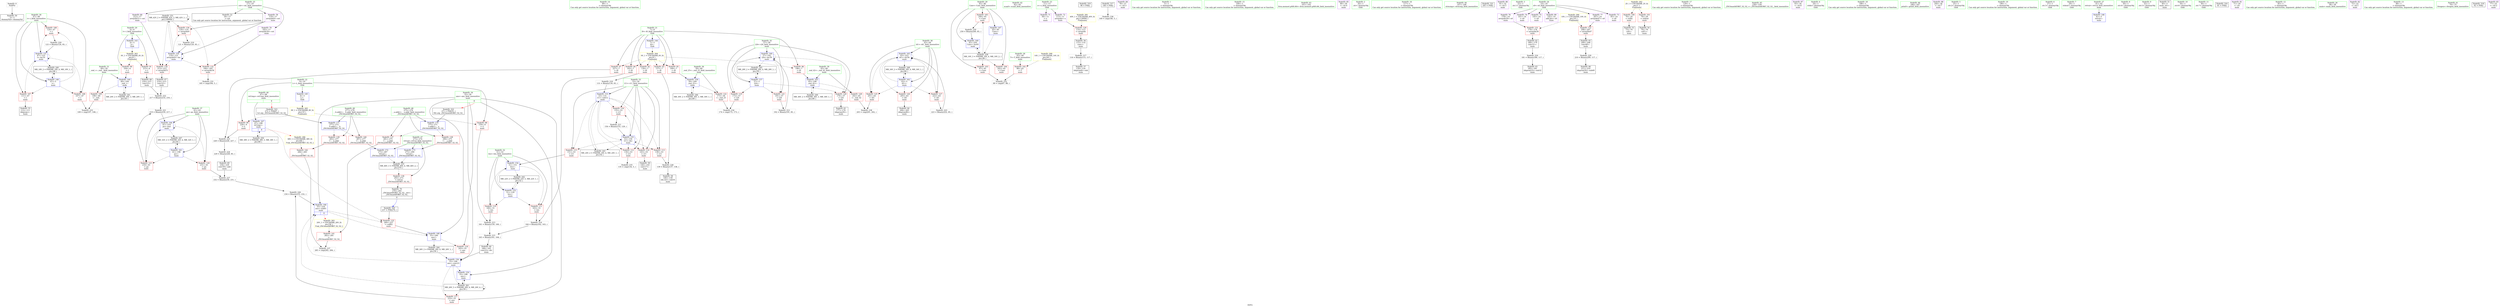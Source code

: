 digraph "SVFG" {
	label="SVFG";

	Node0x5626d1131f70 [shape=record,color=grey,label="{NodeID: 0\nNullPtr}"];
	Node0x5626d1131f70 -> Node0x5626d11541e0[style=solid];
	Node0x5626d1170e10 [shape=record,color=yellow,style=double,label="{NodeID: 263\n4V_1 = ENCHI(MR_4V_0)\npts\{6 \}\nFun[main]}"];
	Node0x5626d1170e10 -> Node0x5626d11562c0[style=dashed];
	Node0x5626d1170e10 -> Node0x5626d1156390[style=dashed];
	Node0x5626d11530f0 [shape=record,color=red,label="{NodeID: 97\n227\<--7\n\<--l0\nmain\n}"];
	Node0x5626d11530f0 -> Node0x5626d115fdf0[style=solid];
	Node0x5626d1141200 [shape=record,color=green,label="{NodeID: 14\n99\<--1\n\<--dummyObj\nCan only get source location for instruction, argument, global var or function.}"];
	Node0x5626d1153c50 [shape=record,color=red,label="{NodeID: 111\n163\<--51\n\<--len\nmain\n}"];
	Node0x5626d1153c50 -> Node0x5626d115ed70[style=solid];
	Node0x5626d1151ec0 [shape=record,color=green,label="{NodeID: 28\n43\<--44\nT\<--T_field_insensitive\nmain\n}"];
	Node0x5626d1151ec0 -> Node0x5626d1153500[style=solid];
	Node0x5626d1158f50 [shape=record,color=red,label="{NodeID: 125\n201\<--63\n\<--i41\nmain\n}"];
	Node0x5626d1158f50 -> Node0x5626d1161170[style=solid];
	Node0x5626d1152a50 [shape=record,color=green,label="{NodeID: 42\n82\<--83\nscanf\<--scanf_field_insensitive\n}"];
	Node0x5626d115f970 [shape=record,color=grey,label="{NodeID: 222\n217 = Binary(214, 216, )\n}"];
	Node0x5626d115f970 -> Node0x5626d115f7f0[style=solid];
	Node0x5626d1159ab0 [shape=record,color=red,label="{NodeID: 139\n283\<--277\n\<--__b.addr\n_ZSt3maxIdERKT_S2_S2_\n}"];
	Node0x5626d1159ab0 -> Node0x5626d1159d20[style=solid];
	Node0x5626d1154720 [shape=record,color=black,label="{NodeID: 56\n115\<--114\nconv\<--\nmain\n}"];
	Node0x5626d1154720 -> Node0x5626d115f1f0[style=solid];
	Node0x5626d1180d20 [shape=record,color=black,label="{NodeID: 319\n96 = PHI()\n}"];
	Node0x5626d1160e70 [shape=record,color=grey,label="{NodeID: 236\n149 = cmp(146, 5, )\n}"];
	Node0x5626d115a6a0 [shape=record,color=blue,label="{NodeID: 153\n53\<--131\ni11\<--sub12\nmain\n}"];
	Node0x5626d115a6a0 -> Node0x5626d1153d20[style=dashed];
	Node0x5626d115a6a0 -> Node0x5626d1153df0[style=dashed];
	Node0x5626d115a6a0 -> Node0x5626d1153ec0[style=dashed];
	Node0x5626d115a6a0 -> Node0x5626d1153f90[style=dashed];
	Node0x5626d115a6a0 -> Node0x5626d1158800[style=dashed];
	Node0x5626d115a6a0 -> Node0x5626d115a840[style=dashed];
	Node0x5626d115a6a0 -> Node0x5626d1169ff0[style=dashed];
	Node0x5626d1155280 [shape=record,color=black,label="{NodeID: 70\n270\<--293\n_ZSt3maxIdERKT_S2_S2__ret\<--\n_ZSt3maxIdERKT_S2_S2_\n|{<s0>8}}"];
	Node0x5626d1155280:s0 -> Node0x5626d1180df0[style=solid,color=blue];
	Node0x5626d116c2f0 [shape=record,color=black,label="{NodeID: 250\nMR_38V_2 = PHI(MR_38V_3, MR_38V_1, )\npts\{68 \}\n}"];
	Node0x5626d116c2f0 -> Node0x5626d115b200[style=dashed];
	Node0x5626d115b200 [shape=record,color=blue,label="{NodeID: 167\n67\<--188\nref.tmp\<--\nmain\n|{|<s2>8}}"];
	Node0x5626d115b200 -> Node0x5626d1159770[style=dashed];
	Node0x5626d115b200 -> Node0x5626d116c2f0[style=dashed];
	Node0x5626d115b200:s2 -> Node0x5626d1172260[style=dashed,color=red];
	Node0x5626d1155de0 [shape=record,color=purple,label="{NodeID: 84\n78\<--27\n\<--.str.3\nmain\n}"];
	Node0x5626d1132230 [shape=record,color=green,label="{NodeID: 1\n5\<--1\n\<--dummyObj\nCan only get source location for instruction, argument, global var or function.}"];
	Node0x5626d1170ef0 [shape=record,color=yellow,style=double,label="{NodeID: 264\n6V_1 = ENCHI(MR_6V_0)\npts\{8 \}\nFun[main]}"];
	Node0x5626d1170ef0 -> Node0x5626d1156460[style=dashed];
	Node0x5626d1170ef0 -> Node0x5626d1156530[style=dashed];
	Node0x5626d1170ef0 -> Node0x5626d1156600[style=dashed];
	Node0x5626d1170ef0 -> Node0x5626d11566d0[style=dashed];
	Node0x5626d1170ef0 -> Node0x5626d1153020[style=dashed];
	Node0x5626d1170ef0 -> Node0x5626d11530f0[style=dashed];
	Node0x5626d11531c0 [shape=record,color=red,label="{NodeID: 98\n159\<--9\n\<--L\nmain\n}"];
	Node0x5626d11531c0 -> Node0x5626d115ebf0[style=solid];
	Node0x5626d1141300 [shape=record,color=green,label="{NodeID: 15\n100\<--1\n\<--dummyObj\nCan only get source location for instruction, argument, global var or function.}"];
	Node0x5626d1153d20 [shape=record,color=red,label="{NodeID: 112\n134\<--53\n\<--i11\nmain\n}"];
	Node0x5626d1153d20 -> Node0x5626d1160cf0[style=solid];
	Node0x5626d1151f90 [shape=record,color=green,label="{NodeID: 29\n45\<--46\nCase\<--Case_field_insensitive\nmain\n}"];
	Node0x5626d1151f90 -> Node0x5626d11535d0[style=solid];
	Node0x5626d1151f90 -> Node0x5626d11536a0[style=solid];
	Node0x5626d1151f90 -> Node0x5626d1153770[style=solid];
	Node0x5626d1151f90 -> Node0x5626d115a1c0[style=solid];
	Node0x5626d1151f90 -> Node0x5626d115b3a0[style=solid];
	Node0x5626d1159020 [shape=record,color=red,label="{NodeID: 126\n205\<--63\n\<--i41\nmain\n}"];
	Node0x5626d1159020 -> Node0x5626d1154da0[style=solid];
	Node0x5626d1152b50 [shape=record,color=green,label="{NodeID: 43\n101\<--102\nllvm.memset.p0i8.i64\<--llvm.memset.p0i8.i64_field_insensitive\n}"];
	Node0x5626d115faf0 [shape=record,color=grey,label="{NodeID: 223\n223 = Binary(222, 85, )\n}"];
	Node0x5626d115faf0 -> Node0x5626d115b060[style=solid];
	Node0x5626d1159b80 [shape=record,color=red,label="{NodeID: 140\n287\<--277\n\<--__b.addr\n_ZSt3maxIdERKT_S2_S2_\n}"];
	Node0x5626d1159b80 -> Node0x5626d115b610[style=solid];
	Node0x5626d11547f0 [shape=record,color=black,label="{NodeID: 57\n118\<--116\nidxprom8\<--sub\nmain\n}"];
	Node0x5626d1180df0 [shape=record,color=black,label="{NodeID: 320\n237 = PHI(270, )\n}"];
	Node0x5626d1180df0 -> Node0x5626d1159770[style=solid];
	Node0x5626d1160ff0 [shape=record,color=grey,label="{NodeID: 237\n285 = cmp(282, 284, )\n}"];
	Node0x5626d115a770 [shape=record,color=blue,label="{NodeID: 154\n51\<--151\nlen\<--\nmain\n}"];
	Node0x5626d115a770 -> Node0x5626d1153b80[style=dashed];
	Node0x5626d115a770 -> Node0x5626d1153c50[style=dashed];
	Node0x5626d115a770 -> Node0x5626d1169af0[style=dashed];
	Node0x5626d1155350 [shape=record,color=purple,label="{NodeID: 71\n94\<--11\n\<--s\nmain\n}"];
	Node0x5626d116c7f0 [shape=record,color=black,label="{NodeID: 251\nMR_42V_2 = PHI(MR_42V_3, MR_42V_1, )\npts\{190000 \}\n}"];
	Node0x5626d116c7f0 -> Node0x5626d1159360[style=dashed];
	Node0x5626d116c7f0 -> Node0x5626d1159500[style=dashed];
	Node0x5626d116c7f0 -> Node0x5626d11596a0[style=dashed];
	Node0x5626d116c7f0 -> Node0x5626d115a430[style=dashed];
	Node0x5626d116c7f0 -> Node0x5626d116c7f0[style=dashed];
	Node0x5626d115b2d0 [shape=record,color=blue,label="{NodeID: 168\n55\<--240\nans\<--\nmain\n}"];
	Node0x5626d115b2d0 -> Node0x5626d11589a0[style=dashed];
	Node0x5626d115b2d0 -> Node0x5626d116a4f0[style=dashed];
	Node0x5626d1155eb0 [shape=record,color=purple,label="{NodeID: 85\n80\<--30\n\<--.str.4\nmain\n}"];
	Node0x5626d11326b0 [shape=record,color=green,label="{NodeID: 2\n20\<--1\n.str\<--dummyObj\nGlob }"];
	Node0x5626d1170fd0 [shape=record,color=yellow,style=double,label="{NodeID: 265\n8V_1 = ENCHI(MR_8V_0)\npts\{10 \}\nFun[main]}"];
	Node0x5626d1170fd0 -> Node0x5626d11531c0[style=dashed];
	Node0x5626d1170fd0 -> Node0x5626d1153290[style=dashed];
	Node0x5626d1153290 [shape=record,color=red,label="{NodeID: 99\n226\<--9\n\<--L\nmain\n}"];
	Node0x5626d1153290 -> Node0x5626d115fdf0[style=solid];
	Node0x5626d1141400 [shape=record,color=green,label="{NodeID: 16\n117\<--1\n\<--dummyObj\nCan only get source location for instruction, argument, global var or function.}"];
	Node0x5626d1153df0 [shape=record,color=red,label="{NodeID: 113\n138\<--53\n\<--i11\nmain\n}"];
	Node0x5626d1153df0 -> Node0x5626d1160270[style=solid];
	Node0x5626d1152060 [shape=record,color=green,label="{NodeID: 30\n47\<--48\ni\<--i_field_insensitive\nmain\n}"];
	Node0x5626d1152060 -> Node0x5626d1153840[style=solid];
	Node0x5626d1152060 -> Node0x5626d1153910[style=solid];
	Node0x5626d1152060 -> Node0x5626d11539e0[style=solid];
	Node0x5626d1152060 -> Node0x5626d115a290[style=solid];
	Node0x5626d1152060 -> Node0x5626d115a500[style=solid];
	Node0x5626d11590f0 [shape=record,color=red,label="{NodeID: 127\n222\<--63\n\<--i41\nmain\n}"];
	Node0x5626d11590f0 -> Node0x5626d115faf0[style=solid];
	Node0x5626d1152c50 [shape=record,color=green,label="{NodeID: 44\n147\<--148\nstrncmp\<--strncmp_field_insensitive\n}"];
	Node0x5626d115fc70 [shape=record,color=grey,label="{NodeID: 224\n229 = Binary(228, 85, )\n}"];
	Node0x5626d115fc70 -> Node0x5626d11551b0[style=solid];
	Node0x5626d1159c50 [shape=record,color=red,label="{NodeID: 141\n282\<--281\n\<--\n_ZSt3maxIdERKT_S2_S2_\n}"];
	Node0x5626d1159c50 -> Node0x5626d1160ff0[style=solid];
	Node0x5626d11548c0 [shape=record,color=black,label="{NodeID: 58\n140\<--139\nidx.ext\<--sub16\nmain\n}"];
	Node0x5626d1180fe0 [shape=record,color=black,label="{NodeID: 321\n245 = PHI()\n}"];
	Node0x5626d1161170 [shape=record,color=grey,label="{NodeID: 238\n203 = cmp(201, 202, )\n}"];
	Node0x5626d115a840 [shape=record,color=blue,label="{NodeID: 155\n53\<--156\ni11\<--dec\nmain\n}"];
	Node0x5626d115a840 -> Node0x5626d1153d20[style=dashed];
	Node0x5626d115a840 -> Node0x5626d1153df0[style=dashed];
	Node0x5626d115a840 -> Node0x5626d1153ec0[style=dashed];
	Node0x5626d115a840 -> Node0x5626d1153f90[style=dashed];
	Node0x5626d115a840 -> Node0x5626d1158800[style=dashed];
	Node0x5626d115a840 -> Node0x5626d115a840[style=dashed];
	Node0x5626d115a840 -> Node0x5626d1169ff0[style=dashed];
	Node0x5626d1155420 [shape=record,color=purple,label="{NodeID: 72\n113\<--11\narrayidx\<--s\nmain\n}"];
	Node0x5626d1155420 -> Node0x5626d1159290[style=solid];
	Node0x5626d115b3a0 [shape=record,color=blue,label="{NodeID: 169\n45\<--250\nCase\<--inc65\nmain\n}"];
	Node0x5626d115b3a0 -> Node0x5626d1168bf0[style=dashed];
	Node0x5626d1155f80 [shape=record,color=purple,label="{NodeID: 86\n91\<--32\n\<--.str.5\nmain\n}"];
	Node0x5626d1132740 [shape=record,color=green,label="{NodeID: 3\n22\<--1\n.str.1\<--dummyObj\nGlob }"];
	Node0x5626d11710b0 [shape=record,color=yellow,style=double,label="{NodeID: 266\n10V_1 = ENCHI(MR_10V_0)\npts\{16 \}\nFun[main]}"];
	Node0x5626d11710b0 -> Node0x5626d1159430[style=dashed];
	Node0x5626d11710b0 -> Node0x5626d11595d0[style=dashed];
	Node0x5626d1153360 [shape=record,color=red,label="{NodeID: 100\n70\<--24\n\<--stdin\nmain\n}"];
	Node0x5626d1153360 -> Node0x5626d11544b0[style=solid];
	Node0x5626d1151540 [shape=record,color=green,label="{NodeID: 17\n129\<--1\n\<--dummyObj\nCan only get source location for instruction, argument, global var or function.}"];
	Node0x5626d1153ec0 [shape=record,color=red,label="{NodeID: 114\n143\<--53\n\<--i11\nmain\n}"];
	Node0x5626d1153ec0 -> Node0x5626d1154990[style=solid];
	Node0x5626d1152130 [shape=record,color=green,label="{NodeID: 31\n49\<--50\n_end_\<--_end__field_insensitive\nmain\n}"];
	Node0x5626d1152130 -> Node0x5626d1153ab0[style=solid];
	Node0x5626d1152130 -> Node0x5626d115a360[style=solid];
	Node0x5626d1157650 [shape=record,color=grey,label="{NodeID: 211\n156 = Binary(155, 129, )\n}"];
	Node0x5626d1157650 -> Node0x5626d115a840[style=solid];
	Node0x5626d11591c0 [shape=record,color=red,label="{NodeID: 128\n202\<--65\n\<--_end_42\nmain\n}"];
	Node0x5626d11591c0 -> Node0x5626d1161170[style=solid];
	Node0x5626d1152d50 [shape=record,color=green,label="{NodeID: 45\n238\<--239\n_ZSt3maxIdERKT_S2_S2_\<--_ZSt3maxIdERKT_S2_S2__field_insensitive\n}"];
	Node0x5626d115fdf0 [shape=record,color=grey,label="{NodeID: 225\n228 = Binary(226, 227, )\n}"];
	Node0x5626d115fdf0 -> Node0x5626d115fc70[style=solid];
	Node0x5626d1159d20 [shape=record,color=red,label="{NodeID: 142\n284\<--283\n\<--\n_ZSt3maxIdERKT_S2_S2_\n}"];
	Node0x5626d1159d20 -> Node0x5626d1160ff0[style=solid];
	Node0x5626d1154990 [shape=record,color=black,label="{NodeID: 59\n144\<--143\nconv17\<--\nmain\n}"];
	Node0x5626d11810b0 [shape=record,color=black,label="{NodeID: 322\n271 = PHI(55, )\n0th arg _ZSt3maxIdERKT_S2_S2_ }"];
	Node0x5626d11810b0 -> Node0x5626d115b470[style=solid];
	Node0x5626d1168bf0 [shape=record,color=black,label="{NodeID: 239\nMR_16V_3 = PHI(MR_16V_4, MR_16V_2, )\npts\{46 \}\n}"];
	Node0x5626d1168bf0 -> Node0x5626d11535d0[style=dashed];
	Node0x5626d1168bf0 -> Node0x5626d11536a0[style=dashed];
	Node0x5626d1168bf0 -> Node0x5626d1153770[style=dashed];
	Node0x5626d1168bf0 -> Node0x5626d115b3a0[style=dashed];
	Node0x5626d115a910 [shape=record,color=blue,label="{NodeID: 156\n55\<--166\nans\<--conv23\nmain\n}"];
	Node0x5626d115a910 -> Node0x5626d11588d0[style=dashed];
	Node0x5626d115a910 -> Node0x5626d115ab80[style=dashed];
	Node0x5626d115a910 -> Node0x5626d115b130[style=dashed];
	Node0x5626d115a910 -> Node0x5626d116fdf0[style=dashed];
	Node0x5626d11554f0 [shape=record,color=purple,label="{NodeID: 73\n95\<--14\n\<--s0\nmain\n}"];
	Node0x5626d115b470 [shape=record,color=blue,label="{NodeID: 170\n275\<--271\n__a.addr\<--__a\n_ZSt3maxIdERKT_S2_S2_\n}"];
	Node0x5626d115b470 -> Node0x5626d1159910[style=dashed];
	Node0x5626d115b470 -> Node0x5626d11599e0[style=dashed];
	Node0x5626d1156050 [shape=record,color=purple,label="{NodeID: 87\n93\<--34\n\<--.str.6\nmain\n}"];
	Node0x5626d11327d0 [shape=record,color=green,label="{NodeID: 4\n24\<--1\nstdin\<--dummyObj\nGlob }"];
	Node0x5626d1153430 [shape=record,color=red,label="{NodeID: 101\n76\<--29\n\<--stdout\nmain\n}"];
	Node0x5626d1153430 -> Node0x5626d1154580[style=solid];
	Node0x5626d11515d0 [shape=record,color=green,label="{NodeID: 18\n188\<--1\n\<--dummyObj\nCan only get source location for instruction, argument, global var or function.}"];
	Node0x5626d1171dd0 [shape=record,color=yellow,style=double,label="{NodeID: 281\n40V_1 = ENCHI(MR_40V_0)\npts\{130000 \}\nFun[main]}"];
	Node0x5626d1171dd0 -> Node0x5626d1159290[style=dashed];
	Node0x5626d1153f90 [shape=record,color=red,label="{NodeID: 115\n151\<--53\n\<--i11\nmain\n}"];
	Node0x5626d1153f90 -> Node0x5626d115a770[style=solid];
	Node0x5626d1152200 [shape=record,color=green,label="{NodeID: 32\n51\<--52\nlen\<--len_field_insensitive\nmain\n}"];
	Node0x5626d1152200 -> Node0x5626d1153b80[style=solid];
	Node0x5626d1152200 -> Node0x5626d1153c50[style=solid];
	Node0x5626d1152200 -> Node0x5626d115a5d0[style=solid];
	Node0x5626d1152200 -> Node0x5626d115a770[style=solid];
	Node0x5626d115ea70 [shape=record,color=grey,label="{NodeID: 212\n192 = Binary(191, 85, )\n}"];
	Node0x5626d115ea70 -> Node0x5626d115ac50[style=solid];
	Node0x5626d1159290 [shape=record,color=red,label="{NodeID: 129\n114\<--113\n\<--arrayidx\nmain\n}"];
	Node0x5626d1159290 -> Node0x5626d1154720[style=solid];
	Node0x5626d1152e50 [shape=record,color=green,label="{NodeID: 46\n246\<--247\nprintf\<--printf_field_insensitive\n}"];
	Node0x5626d115ff70 [shape=record,color=grey,label="{NodeID: 226\n234 = Binary(233, 232, )\n}"];
	Node0x5626d115ff70 -> Node0x5626d115b130[style=solid];
	Node0x5626d1159df0 [shape=record,color=blue,label="{NodeID: 143\n4\<--5\nl\<--\nGlob }"];
	Node0x5626d1159df0 -> Node0x5626d1170e10[style=dashed];
	Node0x5626d1154a60 [shape=record,color=black,label="{NodeID: 60\n166\<--165\nconv23\<--div\nmain\n}"];
	Node0x5626d1154a60 -> Node0x5626d115a910[style=solid];
	Node0x5626d11811e0 [shape=record,color=black,label="{NodeID: 323\n272 = PHI(67, )\n1st arg _ZSt3maxIdERKT_S2_S2_ }"];
	Node0x5626d11811e0 -> Node0x5626d115b540[style=solid];
	Node0x5626d11690f0 [shape=record,color=black,label="{NodeID: 240\nMR_18V_2 = PHI(MR_18V_4, MR_18V_1, )\npts\{48 \}\n}"];
	Node0x5626d11690f0 -> Node0x5626d115a290[style=dashed];
	Node0x5626d115a9e0 [shape=record,color=blue,label="{NodeID: 157\n57\<--5\ni24\<--\nmain\n}"];
	Node0x5626d115a9e0 -> Node0x5626d1158a70[style=dashed];
	Node0x5626d115a9e0 -> Node0x5626d1158b40[style=dashed];
	Node0x5626d115a9e0 -> Node0x5626d1158c10[style=dashed];
	Node0x5626d115a9e0 -> Node0x5626d115ac50[style=dashed];
	Node0x5626d115a9e0 -> Node0x5626d116a9f0[style=dashed];
	Node0x5626d11555c0 [shape=record,color=purple,label="{NodeID: 74\n141\<--14\n\<--s0\nmain\n}"];
	Node0x5626d115b540 [shape=record,color=blue,label="{NodeID: 171\n277\<--272\n__b.addr\<--__b\n_ZSt3maxIdERKT_S2_S2_\n}"];
	Node0x5626d115b540 -> Node0x5626d1159ab0[style=dashed];
	Node0x5626d115b540 -> Node0x5626d1159b80[style=dashed];
	Node0x5626d1156120 [shape=record,color=purple,label="{NodeID: 88\n244\<--36\n\<--.str.7\nmain\n}"];
	Node0x5626d1140aa0 [shape=record,color=green,label="{NodeID: 5\n25\<--1\n.str.2\<--dummyObj\nGlob }"];
	Node0x5626d1171270 [shape=record,color=yellow,style=double,label="{NodeID: 268\n14V_1 = ENCHI(MR_14V_0)\npts\{44 \}\nFun[main]}"];
	Node0x5626d1171270 -> Node0x5626d1153500[style=dashed];
	Node0x5626d1153500 [shape=record,color=red,label="{NodeID: 102\n88\<--43\n\<--T\nmain\n}"];
	Node0x5626d1153500 -> Node0x5626d1160870[style=solid];
	Node0x5626d1151660 [shape=record,color=green,label="{NodeID: 19\n196\<--1\n\<--dummyObj\nCan only get source location for instruction, argument, global var or function.}"];
	Node0x5626d1158800 [shape=record,color=red,label="{NodeID: 116\n155\<--53\n\<--i11\nmain\n}"];
	Node0x5626d1158800 -> Node0x5626d1157650[style=solid];
	Node0x5626d11522d0 [shape=record,color=green,label="{NodeID: 33\n53\<--54\ni11\<--i11_field_insensitive\nmain\n}"];
	Node0x5626d11522d0 -> Node0x5626d1153d20[style=solid];
	Node0x5626d11522d0 -> Node0x5626d1153df0[style=solid];
	Node0x5626d11522d0 -> Node0x5626d1153ec0[style=solid];
	Node0x5626d11522d0 -> Node0x5626d1153f90[style=solid];
	Node0x5626d11522d0 -> Node0x5626d1158800[style=solid];
	Node0x5626d11522d0 -> Node0x5626d115a6a0[style=solid];
	Node0x5626d11522d0 -> Node0x5626d115a840[style=solid];
	Node0x5626d115ebf0 [shape=record,color=grey,label="{NodeID: 213\n161 = Binary(159, 160, )\n}"];
	Node0x5626d115ebf0 -> Node0x5626d115eef0[style=solid];
	Node0x5626d1159360 [shape=record,color=red,label="{NodeID: 130\n120\<--119\n\<--arrayidx9\nmain\n}"];
	Node0x5626d1159360 -> Node0x5626d115f4f0[style=solid];
	Node0x5626d1152f50 [shape=record,color=green,label="{NodeID: 47\n273\<--274\nretval\<--retval_field_insensitive\n_ZSt3maxIdERKT_S2_S2_\n}"];
	Node0x5626d1152f50 -> Node0x5626d1159840[style=solid];
	Node0x5626d1152f50 -> Node0x5626d115b610[style=solid];
	Node0x5626d1152f50 -> Node0x5626d115b6e0[style=solid];
	Node0x5626d11600f0 [shape=record,color=grey,label="{NodeID: 227\n232 = Binary(230, 231, )\n}"];
	Node0x5626d11600f0 -> Node0x5626d115ff70[style=solid];
	Node0x5626d1159ef0 [shape=record,color=blue,label="{NodeID: 144\n7\<--5\nl0\<--\nGlob }"];
	Node0x5626d1159ef0 -> Node0x5626d1170ef0[style=dashed];
	Node0x5626d1154b30 [shape=record,color=black,label="{NodeID: 61\n177\<--176\nidxprom29\<--\nmain\n}"];
	Node0x5626d11695f0 [shape=record,color=black,label="{NodeID: 241\nMR_20V_2 = PHI(MR_20V_3, MR_20V_1, )\npts\{50 \}\n}"];
	Node0x5626d11695f0 -> Node0x5626d115a360[style=dashed];
	Node0x5626d115aab0 [shape=record,color=blue,label="{NodeID: 158\n59\<--169\n_end_25\<--\nmain\n}"];
	Node0x5626d115aab0 -> Node0x5626d1158ce0[style=dashed];
	Node0x5626d115aab0 -> Node0x5626d116aef0[style=dashed];
	Node0x5626d1155690 [shape=record,color=purple,label="{NodeID: 75\n145\<--14\n\<--s0\nmain\n}"];
	Node0x5626d116dbf0 [shape=record,color=black,label="{NodeID: 255\nMR_46V_3 = PHI(MR_46V_4, MR_46V_2, )\npts\{274 \}\n}"];
	Node0x5626d116dbf0 -> Node0x5626d1159840[style=dashed];
	Node0x5626d115b610 [shape=record,color=blue,label="{NodeID: 172\n273\<--287\nretval\<--\n_ZSt3maxIdERKT_S2_S2_\n}"];
	Node0x5626d115b610 -> Node0x5626d116dbf0[style=dashed];
	Node0x5626d11561f0 [shape=record,color=purple,label="{NodeID: 89\n142\<--14\nadd.ptr\<--s0\nmain\n}"];
	Node0x5626d1140b30 [shape=record,color=green,label="{NodeID: 6\n27\<--1\n.str.3\<--dummyObj\nGlob }"];
	Node0x5626d11535d0 [shape=record,color=red,label="{NodeID: 103\n87\<--45\n\<--Case\nmain\n}"];
	Node0x5626d11535d0 -> Node0x5626d1160870[style=solid];
	Node0x5626d11516f0 [shape=record,color=green,label="{NodeID: 20\n4\<--6\nl\<--l_field_insensitive\nGlob }"];
	Node0x5626d11516f0 -> Node0x5626d11562c0[style=solid];
	Node0x5626d11516f0 -> Node0x5626d1156390[style=solid];
	Node0x5626d11516f0 -> Node0x5626d1159df0[style=solid];
	Node0x5626d1171f90 [shape=record,color=yellow,style=double,label="{NodeID: 283\n26V_1 = ENCHI(MR_26V_0)\npts\{56 \}\nFun[_ZSt3maxIdERKT_S2_S2_]}"];
	Node0x5626d1171f90 -> Node0x5626d1159c50[style=dashed];
	Node0x5626d11588d0 [shape=record,color=red,label="{NodeID: 117\n233\<--55\n\<--ans\nmain\n}"];
	Node0x5626d11588d0 -> Node0x5626d115ff70[style=solid];
	Node0x5626d11523a0 [shape=record,color=green,label="{NodeID: 34\n55\<--56\nans\<--ans_field_insensitive\nmain\n|{|<s6>8}}"];
	Node0x5626d11523a0 -> Node0x5626d11588d0[style=solid];
	Node0x5626d11523a0 -> Node0x5626d11589a0[style=solid];
	Node0x5626d11523a0 -> Node0x5626d115a910[style=solid];
	Node0x5626d11523a0 -> Node0x5626d115ab80[style=solid];
	Node0x5626d11523a0 -> Node0x5626d115b130[style=solid];
	Node0x5626d11523a0 -> Node0x5626d115b2d0[style=solid];
	Node0x5626d11523a0:s6 -> Node0x5626d11810b0[style=solid,color=red];
	Node0x5626d115ed70 [shape=record,color=grey,label="{NodeID: 214\n164 = Binary(162, 163, )\n}"];
	Node0x5626d115ed70 -> Node0x5626d115eef0[style=solid];
	Node0x5626d1159430 [shape=record,color=red,label="{NodeID: 131\n179\<--178\n\<--arrayidx30\nmain\n}"];
	Node0x5626d1159430 -> Node0x5626d1154c00[style=solid];
	Node0x5626d1154040 [shape=record,color=green,label="{NodeID: 48\n275\<--276\n__a.addr\<--__a.addr_field_insensitive\n_ZSt3maxIdERKT_S2_S2_\n}"];
	Node0x5626d1154040 -> Node0x5626d1159910[style=solid];
	Node0x5626d1154040 -> Node0x5626d11599e0[style=solid];
	Node0x5626d1154040 -> Node0x5626d115b470[style=solid];
	Node0x5626d1160270 [shape=record,color=grey,label="{NodeID: 228\n139 = Binary(137, 138, )\n}"];
	Node0x5626d1160270 -> Node0x5626d11548c0[style=solid];
	Node0x5626d1159ff0 [shape=record,color=blue,label="{NodeID: 145\n9\<--5\nL\<--\nGlob }"];
	Node0x5626d1159ff0 -> Node0x5626d1170fd0[style=dashed];
	Node0x5626d1154c00 [shape=record,color=black,label="{NodeID: 62\n180\<--179\nconv31\<--\nmain\n}"];
	Node0x5626d1154c00 -> Node0x5626d115f070[style=solid];
	Node0x5626d1169af0 [shape=record,color=black,label="{NodeID: 242\nMR_22V_2 = PHI(MR_22V_5, MR_22V_1, )\npts\{52 \}\n}"];
	Node0x5626d1169af0 -> Node0x5626d115a5d0[style=dashed];
	Node0x5626d115ab80 [shape=record,color=blue,label="{NodeID: 159\n55\<--188\nans\<--\nmain\n}"];
	Node0x5626d115ab80 -> Node0x5626d116fdf0[style=dashed];
	Node0x5626d1155760 [shape=record,color=purple,label="{NodeID: 76\n178\<--14\narrayidx30\<--s0\nmain\n}"];
	Node0x5626d1155760 -> Node0x5626d1159430[style=solid];
	Node0x5626d115b6e0 [shape=record,color=blue,label="{NodeID: 173\n273\<--290\nretval\<--\n_ZSt3maxIdERKT_S2_S2_\n}"];
	Node0x5626d115b6e0 -> Node0x5626d116dbf0[style=dashed];
	Node0x5626d11562c0 [shape=record,color=red,label="{NodeID: 90\n104\<--4\n\<--l\nmain\n}"];
	Node0x5626d11562c0 -> Node0x5626d115a360[style=solid];
	Node0x5626d1140bc0 [shape=record,color=green,label="{NodeID: 7\n29\<--1\nstdout\<--dummyObj\nGlob }"];
	Node0x5626d11536a0 [shape=record,color=red,label="{NodeID: 104\n242\<--45\n\<--Case\nmain\n}"];
	Node0x5626d11517f0 [shape=record,color=green,label="{NodeID: 21\n7\<--8\nl0\<--l0_field_insensitive\nGlob }"];
	Node0x5626d11517f0 -> Node0x5626d1156460[style=solid];
	Node0x5626d11517f0 -> Node0x5626d1156530[style=solid];
	Node0x5626d11517f0 -> Node0x5626d1156600[style=solid];
	Node0x5626d11517f0 -> Node0x5626d11566d0[style=solid];
	Node0x5626d11517f0 -> Node0x5626d1153020[style=solid];
	Node0x5626d11517f0 -> Node0x5626d11530f0[style=solid];
	Node0x5626d11517f0 -> Node0x5626d1159ef0[style=solid];
	Node0x5626d11589a0 [shape=record,color=red,label="{NodeID: 118\n243\<--55\n\<--ans\nmain\n}"];
	Node0x5626d1152470 [shape=record,color=green,label="{NodeID: 35\n57\<--58\ni24\<--i24_field_insensitive\nmain\n}"];
	Node0x5626d1152470 -> Node0x5626d1158a70[style=solid];
	Node0x5626d1152470 -> Node0x5626d1158b40[style=solid];
	Node0x5626d1152470 -> Node0x5626d1158c10[style=solid];
	Node0x5626d1152470 -> Node0x5626d115a9e0[style=solid];
	Node0x5626d1152470 -> Node0x5626d115ac50[style=solid];
	Node0x5626d115eef0 [shape=record,color=grey,label="{NodeID: 215\n165 = Binary(161, 164, )\n}"];
	Node0x5626d115eef0 -> Node0x5626d1154a60[style=solid];
	Node0x5626d1159500 [shape=record,color=red,label="{NodeID: 132\n184\<--183\n\<--arrayidx34\nmain\n}"];
	Node0x5626d1159500 -> Node0x5626d11606f0[style=solid];
	Node0x5626d1154110 [shape=record,color=green,label="{NodeID: 49\n277\<--278\n__b.addr\<--__b.addr_field_insensitive\n_ZSt3maxIdERKT_S2_S2_\n}"];
	Node0x5626d1154110 -> Node0x5626d1159ab0[style=solid];
	Node0x5626d1154110 -> Node0x5626d1159b80[style=solid];
	Node0x5626d1154110 -> Node0x5626d115b540[style=solid];
	Node0x5626d11603f0 [shape=record,color=grey,label="{NodeID: 229\n210 = Binary(209, 117, )\n}"];
	Node0x5626d11603f0 -> Node0x5626d1154f40[style=solid];
	Node0x5626d115a0f0 [shape=record,color=blue,label="{NodeID: 146\n41\<--5\nretval\<--\nmain\n}"];
	Node0x5626d1154cd0 [shape=record,color=black,label="{NodeID: 63\n182\<--181\nidxprom33\<--sub32\nmain\n}"];
	Node0x5626d1169ff0 [shape=record,color=black,label="{NodeID: 243\nMR_24V_2 = PHI(MR_24V_4, MR_24V_1, )\npts\{54 \}\n}"];
	Node0x5626d1169ff0 -> Node0x5626d115a6a0[style=dashed];
	Node0x5626d115ac50 [shape=record,color=blue,label="{NodeID: 160\n57\<--192\ni24\<--inc39\nmain\n}"];
	Node0x5626d115ac50 -> Node0x5626d1158a70[style=dashed];
	Node0x5626d115ac50 -> Node0x5626d1158b40[style=dashed];
	Node0x5626d115ac50 -> Node0x5626d1158c10[style=dashed];
	Node0x5626d115ac50 -> Node0x5626d115ac50[style=dashed];
	Node0x5626d115ac50 -> Node0x5626d116a9f0[style=dashed];
	Node0x5626d1155830 [shape=record,color=purple,label="{NodeID: 77\n207\<--14\narrayidx47\<--s0\nmain\n}"];
	Node0x5626d1155830 -> Node0x5626d11595d0[style=solid];
	Node0x5626d1156390 [shape=record,color=red,label="{NodeID: 91\n215\<--4\n\<--l\nmain\n}"];
	Node0x5626d1156390 -> Node0x5626d11550e0[style=solid];
	Node0x5626d1140c80 [shape=record,color=green,label="{NodeID: 8\n30\<--1\n.str.4\<--dummyObj\nGlob }"];
	Node0x5626d1153770 [shape=record,color=red,label="{NodeID: 105\n249\<--45\n\<--Case\nmain\n}"];
	Node0x5626d1153770 -> Node0x5626d1160570[style=solid];
	Node0x5626d11518f0 [shape=record,color=green,label="{NodeID: 22\n9\<--10\nL\<--L_field_insensitive\nGlob }"];
	Node0x5626d11518f0 -> Node0x5626d11531c0[style=solid];
	Node0x5626d11518f0 -> Node0x5626d1153290[style=solid];
	Node0x5626d11518f0 -> Node0x5626d1159ff0[style=solid];
	Node0x5626d1158a70 [shape=record,color=red,label="{NodeID: 119\n172\<--57\n\<--i24\nmain\n}"];
	Node0x5626d1158a70 -> Node0x5626d1160b70[style=solid];
	Node0x5626d1152540 [shape=record,color=green,label="{NodeID: 36\n59\<--60\n_end_25\<--_end_25_field_insensitive\nmain\n}"];
	Node0x5626d1152540 -> Node0x5626d1158ce0[style=solid];
	Node0x5626d1152540 -> Node0x5626d115aab0[style=solid];
	Node0x5626d115f070 [shape=record,color=grey,label="{NodeID: 216\n181 = Binary(180, 117, )\n}"];
	Node0x5626d115f070 -> Node0x5626d1154cd0[style=solid];
	Node0x5626d11595d0 [shape=record,color=red,label="{NodeID: 133\n208\<--207\n\<--arrayidx47\nmain\n}"];
	Node0x5626d11595d0 -> Node0x5626d1154e70[style=solid];
	Node0x5626d11541e0 [shape=record,color=black,label="{NodeID: 50\n2\<--3\ndummyVal\<--dummyVal\n}"];
	Node0x5626d1160570 [shape=record,color=grey,label="{NodeID: 230\n250 = Binary(249, 85, )\n}"];
	Node0x5626d1160570 -> Node0x5626d115b3a0[style=solid];
	Node0x5626d115a1c0 [shape=record,color=blue,label="{NodeID: 147\n45\<--85\nCase\<--\nmain\n}"];
	Node0x5626d115a1c0 -> Node0x5626d1168bf0[style=dashed];
	Node0x5626d1154da0 [shape=record,color=black,label="{NodeID: 64\n206\<--205\nidxprom46\<--\nmain\n}"];
	Node0x5626d116a4f0 [shape=record,color=black,label="{NodeID: 244\nMR_26V_2 = PHI(MR_26V_8, MR_26V_1, )\npts\{56 \}\n}"];
	Node0x5626d116a4f0 -> Node0x5626d115a910[style=dashed];
	Node0x5626d115ad20 [shape=record,color=blue,label="{NodeID: 161\n61\<--196\npo\<--\nmain\n}"];
	Node0x5626d115ad20 -> Node0x5626d1158db0[style=dashed];
	Node0x5626d115ad20 -> Node0x5626d1158e80[style=dashed];
	Node0x5626d115ad20 -> Node0x5626d115af90[style=dashed];
	Node0x5626d115ad20 -> Node0x5626d116b3f0[style=dashed];
	Node0x5626d1155900 [shape=record,color=purple,label="{NodeID: 78\n119\<--17\narrayidx9\<--cnt\nmain\n}"];
	Node0x5626d1155900 -> Node0x5626d1159360[style=solid];
	Node0x5626d1155900 -> Node0x5626d115a430[style=solid];
	Node0x5626d1156460 [shape=record,color=red,label="{NodeID: 92\n130\<--7\n\<--l0\nmain\n}"];
	Node0x5626d1156460 -> Node0x5626d115f370[style=solid];
	Node0x5626d1140d40 [shape=record,color=green,label="{NodeID: 9\n32\<--1\n.str.5\<--dummyObj\nGlob }"];
	Node0x5626d1153840 [shape=record,color=red,label="{NodeID: 106\n107\<--47\n\<--i\nmain\n}"];
	Node0x5626d1153840 -> Node0x5626d11609f0[style=solid];
	Node0x5626d11519f0 [shape=record,color=green,label="{NodeID: 23\n11\<--13\ns\<--s_field_insensitive\nGlob }"];
	Node0x5626d11519f0 -> Node0x5626d1155350[style=solid];
	Node0x5626d11519f0 -> Node0x5626d1155420[style=solid];
	Node0x5626d1172260 [shape=record,color=yellow,style=double,label="{NodeID: 286\n38V_1 = ENCHI(MR_38V_0)\npts\{68 \}\nFun[_ZSt3maxIdERKT_S2_S2_]}"];
	Node0x5626d1172260 -> Node0x5626d1159d20[style=dashed];
	Node0x5626d1158b40 [shape=record,color=red,label="{NodeID: 120\n176\<--57\n\<--i24\nmain\n}"];
	Node0x5626d1158b40 -> Node0x5626d1154b30[style=solid];
	Node0x5626d1152610 [shape=record,color=green,label="{NodeID: 37\n61\<--62\npo\<--po_field_insensitive\nmain\n}"];
	Node0x5626d1152610 -> Node0x5626d1158db0[style=solid];
	Node0x5626d1152610 -> Node0x5626d1158e80[style=solid];
	Node0x5626d1152610 -> Node0x5626d115ad20[style=solid];
	Node0x5626d1152610 -> Node0x5626d115af90[style=solid];
	Node0x5626d115f1f0 [shape=record,color=grey,label="{NodeID: 217\n116 = Binary(115, 117, )\n}"];
	Node0x5626d115f1f0 -> Node0x5626d11547f0[style=solid];
	Node0x5626d11596a0 [shape=record,color=red,label="{NodeID: 134\n213\<--212\n\<--arrayidx51\nmain\n}"];
	Node0x5626d11596a0 -> Node0x5626d1155010[style=solid];
	Node0x5626d11542e0 [shape=record,color=black,label="{NodeID: 51\n40\<--5\nmain_ret\<--\nmain\n}"];
	Node0x5626d11606f0 [shape=record,color=grey,label="{NodeID: 231\n185 = cmp(184, 5, )\n}"];
	Node0x5626d115a290 [shape=record,color=blue,label="{NodeID: 148\n47\<--5\ni\<--\nmain\n}"];
	Node0x5626d115a290 -> Node0x5626d1153840[style=dashed];
	Node0x5626d115a290 -> Node0x5626d1153910[style=dashed];
	Node0x5626d115a290 -> Node0x5626d11539e0[style=dashed];
	Node0x5626d115a290 -> Node0x5626d115a500[style=dashed];
	Node0x5626d115a290 -> Node0x5626d11690f0[style=dashed];
	Node0x5626d1154e70 [shape=record,color=black,label="{NodeID: 65\n209\<--208\nconv48\<--\nmain\n}"];
	Node0x5626d1154e70 -> Node0x5626d11603f0[style=solid];
	Node0x5626d116a9f0 [shape=record,color=black,label="{NodeID: 245\nMR_28V_2 = PHI(MR_28V_4, MR_28V_1, )\npts\{58 \}\n}"];
	Node0x5626d116a9f0 -> Node0x5626d115a9e0[style=dashed];
	Node0x5626d115adf0 [shape=record,color=blue,label="{NodeID: 162\n63\<--5\ni41\<--\nmain\n}"];
	Node0x5626d115adf0 -> Node0x5626d1158f50[style=dashed];
	Node0x5626d115adf0 -> Node0x5626d1159020[style=dashed];
	Node0x5626d115adf0 -> Node0x5626d11590f0[style=dashed];
	Node0x5626d115adf0 -> Node0x5626d115b060[style=dashed];
	Node0x5626d115adf0 -> Node0x5626d116b8f0[style=dashed];
	Node0x5626d11559d0 [shape=record,color=purple,label="{NodeID: 79\n183\<--17\narrayidx34\<--cnt\nmain\n}"];
	Node0x5626d11559d0 -> Node0x5626d1159500[style=solid];
	Node0x5626d1156530 [shape=record,color=red,label="{NodeID: 93\n137\<--7\n\<--l0\nmain\n}"];
	Node0x5626d1156530 -> Node0x5626d1160270[style=solid];
	Node0x5626d1140e00 [shape=record,color=green,label="{NodeID: 10\n34\<--1\n.str.6\<--dummyObj\nGlob }"];
	Node0x5626d1153910 [shape=record,color=red,label="{NodeID: 107\n111\<--47\n\<--i\nmain\n}"];
	Node0x5626d1153910 -> Node0x5626d1154650[style=solid];
	Node0x5626d1151af0 [shape=record,color=green,label="{NodeID: 24\n14\<--16\ns0\<--s0_field_insensitive\nGlob }"];
	Node0x5626d1151af0 -> Node0x5626d11554f0[style=solid];
	Node0x5626d1151af0 -> Node0x5626d11555c0[style=solid];
	Node0x5626d1151af0 -> Node0x5626d1155690[style=solid];
	Node0x5626d1151af0 -> Node0x5626d1155760[style=solid];
	Node0x5626d1151af0 -> Node0x5626d1155830[style=solid];
	Node0x5626d1151af0 -> Node0x5626d11561f0[style=solid];
	Node0x5626d1158c10 [shape=record,color=red,label="{NodeID: 121\n191\<--57\n\<--i24\nmain\n}"];
	Node0x5626d1158c10 -> Node0x5626d115ea70[style=solid];
	Node0x5626d11526e0 [shape=record,color=green,label="{NodeID: 38\n63\<--64\ni41\<--i41_field_insensitive\nmain\n}"];
	Node0x5626d11526e0 -> Node0x5626d1158f50[style=solid];
	Node0x5626d11526e0 -> Node0x5626d1159020[style=solid];
	Node0x5626d11526e0 -> Node0x5626d11590f0[style=solid];
	Node0x5626d11526e0 -> Node0x5626d115adf0[style=solid];
	Node0x5626d11526e0 -> Node0x5626d115b060[style=solid];
	Node0x5626d115f370 [shape=record,color=grey,label="{NodeID: 218\n131 = Binary(130, 85, )\n}"];
	Node0x5626d115f370 -> Node0x5626d115a6a0[style=solid];
	Node0x5626d1159770 [shape=record,color=red,label="{NodeID: 135\n240\<--237\n\<--call62\nmain\n}"];
	Node0x5626d1159770 -> Node0x5626d115b2d0[style=solid];
	Node0x5626d11543b0 [shape=record,color=black,label="{NodeID: 52\n18\<--17\n\<--cnt\nCan only get source location for instruction, argument, global var or function.}"];
	Node0x5626d1160870 [shape=record,color=grey,label="{NodeID: 232\n89 = cmp(87, 88, )\n}"];
	Node0x5626d115a360 [shape=record,color=blue,label="{NodeID: 149\n49\<--104\n_end_\<--\nmain\n}"];
	Node0x5626d115a360 -> Node0x5626d1153ab0[style=dashed];
	Node0x5626d115a360 -> Node0x5626d11695f0[style=dashed];
	Node0x5626d1154f40 [shape=record,color=black,label="{NodeID: 66\n211\<--210\nidxprom50\<--sub49\nmain\n}"];
	Node0x5626d116aef0 [shape=record,color=black,label="{NodeID: 246\nMR_30V_2 = PHI(MR_30V_3, MR_30V_1, )\npts\{60 \}\n}"];
	Node0x5626d116aef0 -> Node0x5626d115aab0[style=dashed];
	Node0x5626d115aec0 [shape=record,color=blue,label="{NodeID: 163\n65\<--198\n_end_42\<--\nmain\n}"];
	Node0x5626d115aec0 -> Node0x5626d11591c0[style=dashed];
	Node0x5626d115aec0 -> Node0x5626d116bdf0[style=dashed];
	Node0x5626d1155aa0 [shape=record,color=purple,label="{NodeID: 80\n212\<--17\narrayidx51\<--cnt\nmain\n}"];
	Node0x5626d1155aa0 -> Node0x5626d11596a0[style=solid];
	Node0x5626d1156600 [shape=record,color=red,label="{NodeID: 94\n162\<--7\n\<--l0\nmain\n}"];
	Node0x5626d1156600 -> Node0x5626d115ed70[style=solid];
	Node0x5626d1140f00 [shape=record,color=green,label="{NodeID: 11\n36\<--1\n.str.7\<--dummyObj\nGlob }"];
	Node0x5626d11539e0 [shape=record,color=red,label="{NodeID: 108\n124\<--47\n\<--i\nmain\n}"];
	Node0x5626d11539e0 -> Node0x5626d115f670[style=solid];
	Node0x5626d1151bf0 [shape=record,color=green,label="{NodeID: 25\n17\<--19\ncnt\<--cnt_field_insensitive\nGlob }"];
	Node0x5626d1151bf0 -> Node0x5626d11543b0[style=solid];
	Node0x5626d1151bf0 -> Node0x5626d1155900[style=solid];
	Node0x5626d1151bf0 -> Node0x5626d11559d0[style=solid];
	Node0x5626d1151bf0 -> Node0x5626d1155aa0[style=solid];
	Node0x5626d1158ce0 [shape=record,color=red,label="{NodeID: 122\n173\<--59\n\<--_end_25\nmain\n}"];
	Node0x5626d1158ce0 -> Node0x5626d1160b70[style=solid];
	Node0x5626d11527b0 [shape=record,color=green,label="{NodeID: 39\n65\<--66\n_end_42\<--_end_42_field_insensitive\nmain\n}"];
	Node0x5626d11527b0 -> Node0x5626d11591c0[style=solid];
	Node0x5626d11527b0 -> Node0x5626d115aec0[style=solid];
	Node0x5626d115f4f0 [shape=record,color=grey,label="{NodeID: 219\n121 = Binary(120, 85, )\n}"];
	Node0x5626d115f4f0 -> Node0x5626d115a430[style=solid];
	Node0x5626d1159840 [shape=record,color=red,label="{NodeID: 136\n293\<--273\n\<--retval\n_ZSt3maxIdERKT_S2_S2_\n}"];
	Node0x5626d1159840 -> Node0x5626d1155280[style=solid];
	Node0x5626d11544b0 [shape=record,color=black,label="{NodeID: 53\n73\<--70\ncall\<--\nmain\n}"];
	Node0x5626d0eb6350 [shape=record,color=black,label="{NodeID: 316\n81 = PHI()\n}"];
	Node0x5626d11609f0 [shape=record,color=grey,label="{NodeID: 233\n109 = cmp(107, 108, )\n}"];
	Node0x5626d115a430 [shape=record,color=blue,label="{NodeID: 150\n119\<--121\narrayidx9\<--inc\nmain\n}"];
	Node0x5626d115a430 -> Node0x5626d1159360[style=dashed];
	Node0x5626d115a430 -> Node0x5626d1159500[style=dashed];
	Node0x5626d115a430 -> Node0x5626d11596a0[style=dashed];
	Node0x5626d115a430 -> Node0x5626d115a430[style=dashed];
	Node0x5626d115a430 -> Node0x5626d116c7f0[style=dashed];
	Node0x5626d1155010 [shape=record,color=black,label="{NodeID: 67\n214\<--213\nconv52\<--\nmain\n}"];
	Node0x5626d1155010 -> Node0x5626d115f970[style=solid];
	Node0x5626d116b3f0 [shape=record,color=black,label="{NodeID: 247\nMR_32V_2 = PHI(MR_32V_4, MR_32V_1, )\npts\{62 \}\n}"];
	Node0x5626d116b3f0 -> Node0x5626d115ad20[style=dashed];
	Node0x5626d115af90 [shape=record,color=blue,label="{NodeID: 164\n61\<--219\npo\<--mul\nmain\n}"];
	Node0x5626d115af90 -> Node0x5626d1158db0[style=dashed];
	Node0x5626d115af90 -> Node0x5626d1158e80[style=dashed];
	Node0x5626d115af90 -> Node0x5626d115af90[style=dashed];
	Node0x5626d115af90 -> Node0x5626d116b3f0[style=dashed];
	Node0x5626d1155b70 [shape=record,color=purple,label="{NodeID: 81\n71\<--20\n\<--.str\nmain\n}"];
	Node0x5626d116fdf0 [shape=record,color=black,label="{NodeID: 261\nMR_26V_5 = PHI(MR_26V_6, MR_26V_4, )\npts\{56 \}\n}"];
	Node0x5626d116fdf0 -> Node0x5626d11588d0[style=dashed];
	Node0x5626d116fdf0 -> Node0x5626d115ab80[style=dashed];
	Node0x5626d116fdf0 -> Node0x5626d115b130[style=dashed];
	Node0x5626d116fdf0 -> Node0x5626d116fdf0[style=dashed];
	Node0x5626d11566d0 [shape=record,color=red,label="{NodeID: 95\n169\<--7\n\<--l0\nmain\n}"];
	Node0x5626d11566d0 -> Node0x5626d115aab0[style=solid];
	Node0x5626d1141000 [shape=record,color=green,label="{NodeID: 12\n85\<--1\n\<--dummyObj\nCan only get source location for instruction, argument, global var or function.}"];
	Node0x5626d1153ab0 [shape=record,color=red,label="{NodeID: 109\n108\<--49\n\<--_end_\nmain\n}"];
	Node0x5626d1153ab0 -> Node0x5626d11609f0[style=solid];
	Node0x5626d1151cf0 [shape=record,color=green,label="{NodeID: 26\n38\<--39\nmain\<--main_field_insensitive\n}"];
	Node0x5626d1158db0 [shape=record,color=red,label="{NodeID: 123\n218\<--61\n\<--po\nmain\n}"];
	Node0x5626d1158db0 -> Node0x5626d115f7f0[style=solid];
	Node0x5626d1152880 [shape=record,color=green,label="{NodeID: 40\n67\<--68\nref.tmp\<--ref.tmp_field_insensitive\nmain\n|{|<s1>8}}"];
	Node0x5626d1152880 -> Node0x5626d115b200[style=solid];
	Node0x5626d1152880:s1 -> Node0x5626d11811e0[style=solid,color=red];
	Node0x5626d115f670 [shape=record,color=grey,label="{NodeID: 220\n125 = Binary(124, 85, )\n}"];
	Node0x5626d115f670 -> Node0x5626d115a500[style=solid];
	Node0x5626d1159910 [shape=record,color=red,label="{NodeID: 137\n281\<--275\n\<--__a.addr\n_ZSt3maxIdERKT_S2_S2_\n}"];
	Node0x5626d1159910 -> Node0x5626d1159c50[style=solid];
	Node0x5626d1154580 [shape=record,color=black,label="{NodeID: 54\n79\<--76\ncall1\<--\nmain\n}"];
	Node0x5626d1180af0 [shape=record,color=black,label="{NodeID: 317\n146 = PHI()\n}"];
	Node0x5626d1180af0 -> Node0x5626d1160e70[style=solid];
	Node0x5626d1160b70 [shape=record,color=grey,label="{NodeID: 234\n174 = cmp(172, 173, )\n}"];
	Node0x5626d115a500 [shape=record,color=blue,label="{NodeID: 151\n47\<--125\ni\<--inc10\nmain\n}"];
	Node0x5626d115a500 -> Node0x5626d1153840[style=dashed];
	Node0x5626d115a500 -> Node0x5626d1153910[style=dashed];
	Node0x5626d115a500 -> Node0x5626d11539e0[style=dashed];
	Node0x5626d115a500 -> Node0x5626d115a500[style=dashed];
	Node0x5626d115a500 -> Node0x5626d11690f0[style=dashed];
	Node0x5626d11550e0 [shape=record,color=black,label="{NodeID: 68\n216\<--215\nconv53\<--\nmain\n}"];
	Node0x5626d11550e0 -> Node0x5626d115f970[style=solid];
	Node0x5626d116b8f0 [shape=record,color=black,label="{NodeID: 248\nMR_34V_2 = PHI(MR_34V_4, MR_34V_1, )\npts\{64 \}\n}"];
	Node0x5626d116b8f0 -> Node0x5626d115adf0[style=dashed];
	Node0x5626d115b060 [shape=record,color=blue,label="{NodeID: 165\n63\<--223\ni41\<--inc56\nmain\n}"];
	Node0x5626d115b060 -> Node0x5626d1158f50[style=dashed];
	Node0x5626d115b060 -> Node0x5626d1159020[style=dashed];
	Node0x5626d115b060 -> Node0x5626d11590f0[style=dashed];
	Node0x5626d115b060 -> Node0x5626d115b060[style=dashed];
	Node0x5626d115b060 -> Node0x5626d116b8f0[style=dashed];
	Node0x5626d1155c40 [shape=record,color=purple,label="{NodeID: 82\n72\<--22\n\<--.str.1\nmain\n}"];
	Node0x5626d11702f0 [shape=record,color=yellow,style=double,label="{NodeID: 262\n2V_1 = ENCHI(MR_2V_0)\npts\{1 \}\nFun[main]}"];
	Node0x5626d11702f0 -> Node0x5626d1153360[style=dashed];
	Node0x5626d11702f0 -> Node0x5626d1153430[style=dashed];
	Node0x5626d1153020 [shape=record,color=red,label="{NodeID: 96\n198\<--7\n\<--l0\nmain\n}"];
	Node0x5626d1153020 -> Node0x5626d115aec0[style=solid];
	Node0x5626d1141100 [shape=record,color=green,label="{NodeID: 13\n98\<--1\n\<--dummyObj\nCan only get source location for instruction, argument, global var or function.}"];
	Node0x5626d1153b80 [shape=record,color=red,label="{NodeID: 110\n160\<--51\n\<--len\nmain\n}"];
	Node0x5626d1153b80 -> Node0x5626d115ebf0[style=solid];
	Node0x5626d1151df0 [shape=record,color=green,label="{NodeID: 27\n41\<--42\nretval\<--retval_field_insensitive\nmain\n}"];
	Node0x5626d1151df0 -> Node0x5626d115a0f0[style=solid];
	Node0x5626d1158e80 [shape=record,color=red,label="{NodeID: 124\n231\<--61\n\<--po\nmain\n}"];
	Node0x5626d1158e80 -> Node0x5626d11600f0[style=solid];
	Node0x5626d1152950 [shape=record,color=green,label="{NodeID: 41\n74\<--75\nfreopen\<--freopen_field_insensitive\n}"];
	Node0x5626d115f7f0 [shape=record,color=grey,label="{NodeID: 221\n219 = Binary(218, 217, )\n}"];
	Node0x5626d115f7f0 -> Node0x5626d115af90[style=solid];
	Node0x5626d11599e0 [shape=record,color=red,label="{NodeID: 138\n290\<--275\n\<--__a.addr\n_ZSt3maxIdERKT_S2_S2_\n}"];
	Node0x5626d11599e0 -> Node0x5626d115b6e0[style=solid];
	Node0x5626d1154650 [shape=record,color=black,label="{NodeID: 55\n112\<--111\nidxprom\<--\nmain\n}"];
	Node0x5626d1180c50 [shape=record,color=black,label="{NodeID: 318\n92 = PHI()\n}"];
	Node0x5626d1160cf0 [shape=record,color=grey,label="{NodeID: 235\n135 = cmp(134, 5, )\n}"];
	Node0x5626d115a5d0 [shape=record,color=blue,label="{NodeID: 152\n51\<--129\nlen\<--\nmain\n}"];
	Node0x5626d115a5d0 -> Node0x5626d1153b80[style=dashed];
	Node0x5626d115a5d0 -> Node0x5626d1153c50[style=dashed];
	Node0x5626d115a5d0 -> Node0x5626d115a770[style=dashed];
	Node0x5626d115a5d0 -> Node0x5626d1169af0[style=dashed];
	Node0x5626d11551b0 [shape=record,color=black,label="{NodeID: 69\n230\<--229\nconv59\<--add\nmain\n}"];
	Node0x5626d11551b0 -> Node0x5626d11600f0[style=solid];
	Node0x5626d116bdf0 [shape=record,color=black,label="{NodeID: 249\nMR_36V_2 = PHI(MR_36V_3, MR_36V_1, )\npts\{66 \}\n}"];
	Node0x5626d116bdf0 -> Node0x5626d115aec0[style=dashed];
	Node0x5626d115b130 [shape=record,color=blue,label="{NodeID: 166\n55\<--234\nans\<--sub61\nmain\n|{|<s2>8}}"];
	Node0x5626d115b130 -> Node0x5626d1159770[style=dashed];
	Node0x5626d115b130 -> Node0x5626d115b2d0[style=dashed];
	Node0x5626d115b130:s2 -> Node0x5626d1171f90[style=dashed,color=red];
	Node0x5626d1155d10 [shape=record,color=purple,label="{NodeID: 83\n77\<--25\n\<--.str.2\nmain\n}"];
}
